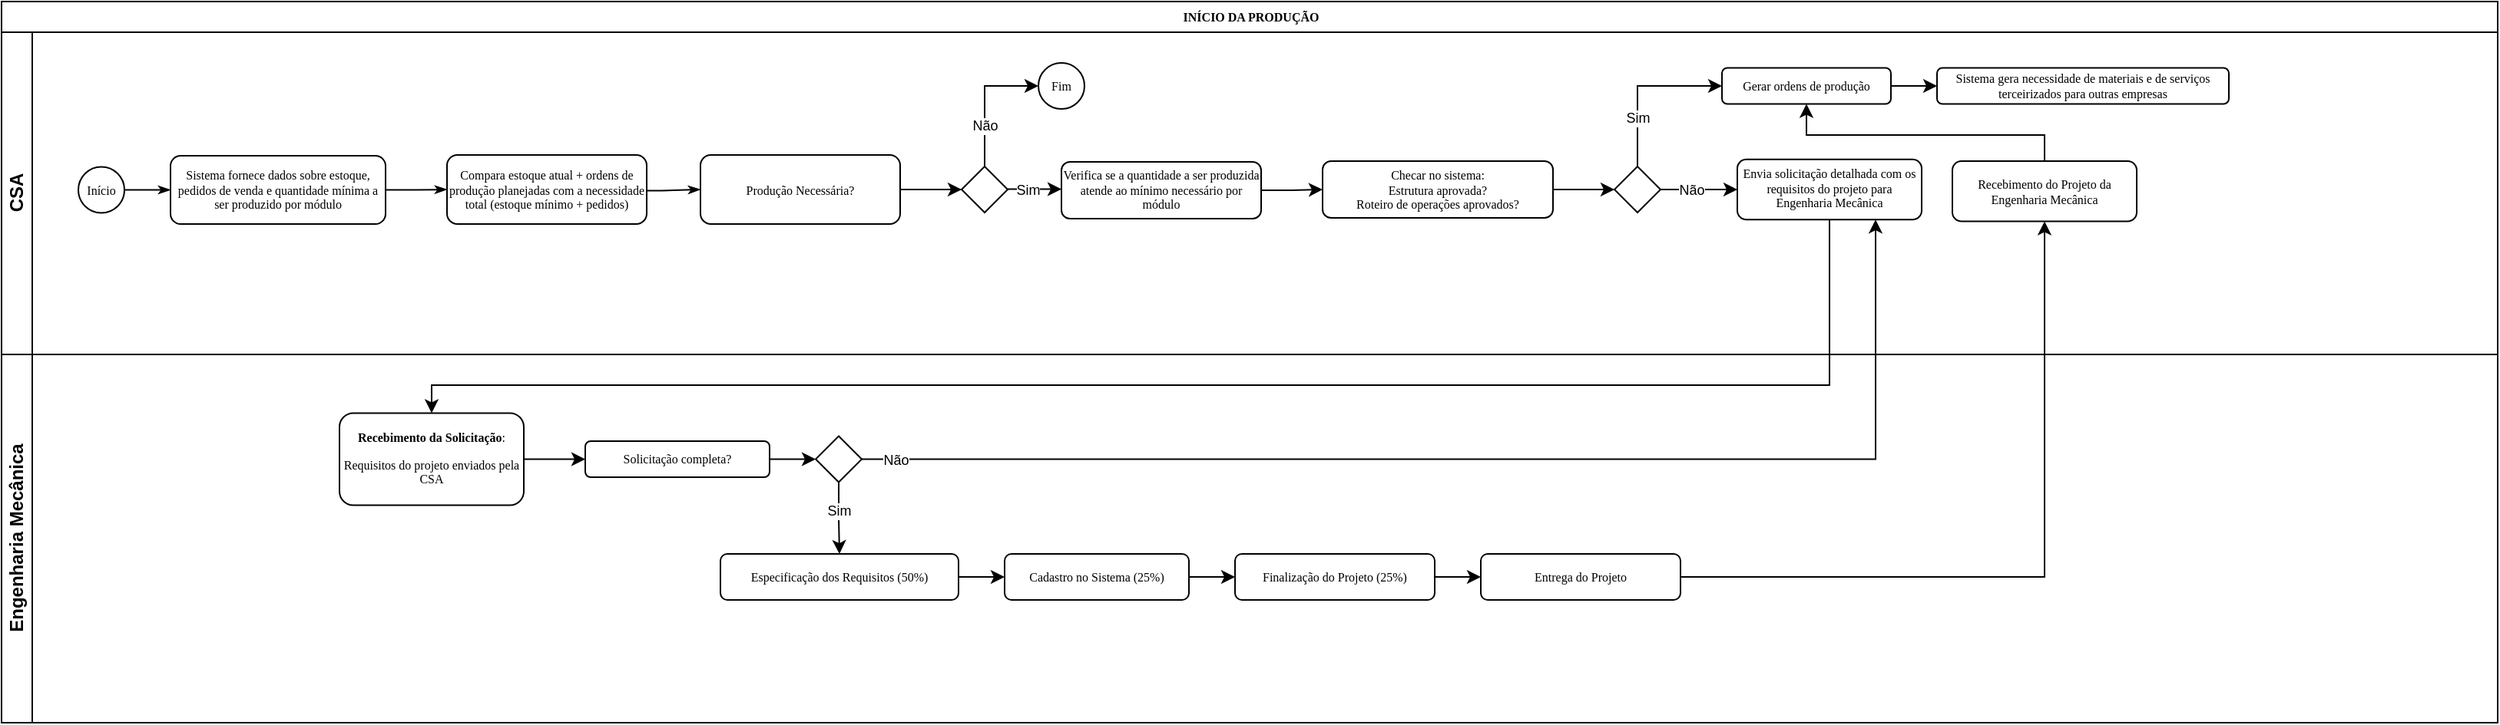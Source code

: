 <mxfile version="25.0.3">
  <diagram name="Page-1" id="c7488fd3-1785-93aa-aadb-54a6760d102a">
    <mxGraphModel dx="1240" dy="650" grid="1" gridSize="10" guides="1" tooltips="1" connect="1" arrows="1" fold="1" page="1" pageScale="1" pageWidth="1100" pageHeight="850" background="none" math="0" shadow="0">
      <root>
        <mxCell id="0" />
        <mxCell id="1" parent="0" />
        <mxCell id="2b4e8129b02d487f-1" value="INÍCIO DA PRODUÇÃO" style="swimlane;html=1;childLayout=stackLayout;horizontal=1;startSize=20;horizontalStack=0;rounded=0;shadow=0;labelBackgroundColor=none;strokeWidth=1;fontFamily=Verdana;fontSize=8;align=center;" parent="1" vertex="1">
          <mxGeometry x="30" y="30" width="1625" height="470" as="geometry" />
        </mxCell>
        <mxCell id="2b4e8129b02d487f-3" value="CSA" style="swimlane;html=1;startSize=20;horizontal=0;" parent="2b4e8129b02d487f-1" vertex="1">
          <mxGeometry y="20" width="1625" height="210" as="geometry" />
        </mxCell>
        <mxCell id="2b4e8129b02d487f-26" style="edgeStyle=orthogonalEdgeStyle;rounded=0;html=1;labelBackgroundColor=none;startArrow=none;startFill=0;startSize=5;endArrow=classicThin;endFill=1;endSize=5;jettySize=auto;orthogonalLoop=1;strokeWidth=1;fontFamily=Verdana;fontSize=8;exitX=0.987;exitY=0.418;exitDx=0;exitDy=0;exitPerimeter=0;entryX=0;entryY=0.5;entryDx=0;entryDy=0;" parent="2b4e8129b02d487f-3" source="2b4e8129b02d487f-12" target="HCitkY2xnXKGhHKzIr2a-8" edge="1">
          <mxGeometry relative="1" as="geometry">
            <Array as="points">
              <mxPoint x="369" y="99.25" />
              <mxPoint x="369" y="103.25" />
              <mxPoint x="430" y="103.25" />
            </Array>
          </mxGeometry>
        </mxCell>
        <mxCell id="2b4e8129b02d487f-12" value="Compara estoque atual + ordens de produção planejadas com a necessidade total (estoque mínimo + pedidos)" style="rounded=1;whiteSpace=wrap;html=1;shadow=0;labelBackgroundColor=none;strokeWidth=1;fontFamily=Verdana;fontSize=8;align=center;" parent="2b4e8129b02d487f-3" vertex="1">
          <mxGeometry x="290" y="80" width="130" height="45" as="geometry" />
        </mxCell>
        <mxCell id="HCitkY2xnXKGhHKzIr2a-11" style="edgeStyle=orthogonalEdgeStyle;rounded=0;orthogonalLoop=1;jettySize=auto;html=1;exitX=1;exitY=0.5;exitDx=0;exitDy=0;exitPerimeter=0;entryX=0;entryY=0.5;entryDx=0;entryDy=0;" edge="1" parent="2b4e8129b02d487f-3">
          <mxGeometry relative="1" as="geometry">
            <mxPoint x="655" y="102.25" as="sourcePoint" />
            <mxPoint x="690" y="102.75" as="targetPoint" />
          </mxGeometry>
        </mxCell>
        <mxCell id="HCitkY2xnXKGhHKzIr2a-26" value="Sim" style="edgeLabel;html=1;align=center;verticalAlign=middle;resizable=0;points=[];fontSize=9;" vertex="1" connectable="0" parent="HCitkY2xnXKGhHKzIr2a-11">
          <mxGeometry x="-0.518" y="-2" relative="1" as="geometry">
            <mxPoint x="4" y="-2" as="offset" />
          </mxGeometry>
        </mxCell>
        <mxCell id="HCitkY2xnXKGhHKzIr2a-13" style="edgeStyle=orthogonalEdgeStyle;rounded=0;orthogonalLoop=1;jettySize=auto;html=1;exitX=0.5;exitY=0;exitDx=0;exitDy=0;exitPerimeter=0;entryX=0;entryY=0.5;entryDx=0;entryDy=0;" edge="1" parent="2b4e8129b02d487f-3" source="2b4e8129b02d487f-13" target="HCitkY2xnXKGhHKzIr2a-12">
          <mxGeometry relative="1" as="geometry">
            <Array as="points">
              <mxPoint x="640" y="35" />
            </Array>
          </mxGeometry>
        </mxCell>
        <mxCell id="HCitkY2xnXKGhHKzIr2a-25" value="Não" style="edgeLabel;html=1;align=center;verticalAlign=middle;resizable=0;points=[];arcSize=8;fontSize=9;" vertex="1" connectable="0" parent="HCitkY2xnXKGhHKzIr2a-13">
          <mxGeometry x="-0.541" y="1" relative="1" as="geometry">
            <mxPoint x="1" y="-7" as="offset" />
          </mxGeometry>
        </mxCell>
        <mxCell id="2b4e8129b02d487f-13" value="" style="strokeWidth=1;html=1;shape=mxgraph.flowchart.decision;whiteSpace=wrap;rounded=1;shadow=0;labelBackgroundColor=none;fontFamily=Verdana;fontSize=8;align=center;" parent="2b4e8129b02d487f-3" vertex="1">
          <mxGeometry x="625" y="87.5" width="30" height="30" as="geometry" />
        </mxCell>
        <mxCell id="HCitkY2xnXKGhHKzIr2a-15" style="edgeStyle=orthogonalEdgeStyle;rounded=0;orthogonalLoop=1;jettySize=auto;html=1;exitX=1;exitY=0.5;exitDx=0;exitDy=0;entryX=0;entryY=0.5;entryDx=0;entryDy=0;" edge="1" parent="2b4e8129b02d487f-3" source="2b4e8129b02d487f-7" target="HCitkY2xnXKGhHKzIr2a-14">
          <mxGeometry relative="1" as="geometry" />
        </mxCell>
        <mxCell id="2b4e8129b02d487f-7" value="Verifica se a quantidade a ser produzida atende ao mínimo necessário por módulo" style="rounded=1;whiteSpace=wrap;html=1;shadow=0;labelBackgroundColor=none;strokeWidth=1;fontFamily=Verdana;fontSize=8;align=center;" parent="2b4e8129b02d487f-3" vertex="1">
          <mxGeometry x="690" y="84.5" width="130" height="37" as="geometry" />
        </mxCell>
        <mxCell id="2b4e8129b02d487f-6" value="Sistema fornece dados sobre estoque, pedidos de venda e quantidade mínima a ser produzido por módulo" style="rounded=1;whiteSpace=wrap;html=1;shadow=0;labelBackgroundColor=none;strokeWidth=1;fontFamily=Verdana;fontSize=8;align=center;" parent="2b4e8129b02d487f-3" vertex="1">
          <mxGeometry x="110" y="80.5" width="140" height="44.5" as="geometry" />
        </mxCell>
        <mxCell id="2b4e8129b02d487f-24" style="edgeStyle=orthogonalEdgeStyle;rounded=0;html=1;labelBackgroundColor=none;startArrow=none;startFill=0;startSize=5;endArrow=classicThin;endFill=1;endSize=5;jettySize=auto;orthogonalLoop=1;strokeWidth=1;fontFamily=Verdana;fontSize=8" parent="2b4e8129b02d487f-3" source="2b4e8129b02d487f-6" target="2b4e8129b02d487f-12" edge="1">
          <mxGeometry relative="1" as="geometry" />
        </mxCell>
        <mxCell id="2b4e8129b02d487f-5" value="Início" style="ellipse;whiteSpace=wrap;html=1;rounded=0;shadow=0;labelBackgroundColor=none;strokeWidth=1;fontFamily=Verdana;fontSize=8;align=center;" parent="2b4e8129b02d487f-3" vertex="1">
          <mxGeometry x="50" y="87.75" width="30" height="30" as="geometry" />
        </mxCell>
        <mxCell id="2b4e8129b02d487f-18" style="edgeStyle=orthogonalEdgeStyle;rounded=0;html=1;labelBackgroundColor=none;startArrow=none;startFill=0;startSize=5;endArrow=classicThin;endFill=1;endSize=5;jettySize=auto;orthogonalLoop=1;strokeWidth=1;fontFamily=Verdana;fontSize=8" parent="2b4e8129b02d487f-3" source="2b4e8129b02d487f-5" target="2b4e8129b02d487f-6" edge="1">
          <mxGeometry relative="1" as="geometry" />
        </mxCell>
        <mxCell id="HCitkY2xnXKGhHKzIr2a-8" value="Produção Necessária?" style="rounded=1;whiteSpace=wrap;html=1;shadow=0;labelBackgroundColor=none;strokeWidth=1;fontFamily=Verdana;fontSize=8;align=center;" vertex="1" parent="2b4e8129b02d487f-3">
          <mxGeometry x="455" y="80" width="130" height="45" as="geometry" />
        </mxCell>
        <mxCell id="HCitkY2xnXKGhHKzIr2a-9" style="edgeStyle=orthogonalEdgeStyle;rounded=0;orthogonalLoop=1;jettySize=auto;html=1;exitX=1;exitY=0.5;exitDx=0;exitDy=0;entryX=0;entryY=0.5;entryDx=0;entryDy=0;entryPerimeter=0;" edge="1" parent="2b4e8129b02d487f-3" source="HCitkY2xnXKGhHKzIr2a-8" target="2b4e8129b02d487f-13">
          <mxGeometry relative="1" as="geometry" />
        </mxCell>
        <mxCell id="HCitkY2xnXKGhHKzIr2a-12" value="Fim" style="ellipse;whiteSpace=wrap;html=1;rounded=0;shadow=0;labelBackgroundColor=none;strokeWidth=1;fontFamily=Verdana;fontSize=8;align=center;" vertex="1" parent="2b4e8129b02d487f-3">
          <mxGeometry x="675" y="20" width="30" height="30" as="geometry" />
        </mxCell>
        <mxCell id="HCitkY2xnXKGhHKzIr2a-14" value="Checar no sistema:&lt;br&gt;Estrutura aprovada?&lt;div&gt;Roteiro de operações aprovados?&lt;/div&gt;" style="rounded=1;whiteSpace=wrap;html=1;shadow=0;labelBackgroundColor=none;strokeWidth=1;fontFamily=Verdana;fontSize=8;align=center;" vertex="1" parent="2b4e8129b02d487f-3">
          <mxGeometry x="860" y="84" width="150" height="37" as="geometry" />
        </mxCell>
        <mxCell id="HCitkY2xnXKGhHKzIr2a-27" style="edgeStyle=orthogonalEdgeStyle;rounded=0;orthogonalLoop=1;jettySize=auto;html=1;exitX=1;exitY=0.5;exitDx=0;exitDy=0;exitPerimeter=0;entryX=0;entryY=0.5;entryDx=0;entryDy=0;" edge="1" parent="2b4e8129b02d487f-3" source="HCitkY2xnXKGhHKzIr2a-31" target="HCitkY2xnXKGhHKzIr2a-37">
          <mxGeometry relative="1" as="geometry">
            <mxPoint x="1090" y="102.25" as="sourcePoint" />
            <mxPoint x="1125" y="102.75" as="targetPoint" />
          </mxGeometry>
        </mxCell>
        <mxCell id="HCitkY2xnXKGhHKzIr2a-28" value="Não" style="edgeLabel;html=1;align=center;verticalAlign=middle;resizable=0;points=[];fontSize=9;" vertex="1" connectable="0" parent="HCitkY2xnXKGhHKzIr2a-27">
          <mxGeometry x="-0.518" y="-2" relative="1" as="geometry">
            <mxPoint x="8" y="-2" as="offset" />
          </mxGeometry>
        </mxCell>
        <mxCell id="HCitkY2xnXKGhHKzIr2a-29" style="edgeStyle=orthogonalEdgeStyle;rounded=0;orthogonalLoop=1;jettySize=auto;html=1;exitX=0.5;exitY=0;exitDx=0;exitDy=0;exitPerimeter=0;entryX=0;entryY=0.5;entryDx=0;entryDy=0;" edge="1" parent="2b4e8129b02d487f-3" source="HCitkY2xnXKGhHKzIr2a-31" target="HCitkY2xnXKGhHKzIr2a-36">
          <mxGeometry relative="1" as="geometry">
            <mxPoint x="1110" y="35" as="targetPoint" />
            <Array as="points">
              <mxPoint x="1065" y="35" />
            </Array>
          </mxGeometry>
        </mxCell>
        <mxCell id="HCitkY2xnXKGhHKzIr2a-30" value="Sim" style="edgeLabel;html=1;align=center;verticalAlign=middle;resizable=0;points=[];arcSize=8;fontSize=9;" vertex="1" connectable="0" parent="HCitkY2xnXKGhHKzIr2a-29">
          <mxGeometry x="-0.541" y="1" relative="1" as="geometry">
            <mxPoint x="1" y="-7" as="offset" />
          </mxGeometry>
        </mxCell>
        <mxCell id="HCitkY2xnXKGhHKzIr2a-31" value="" style="strokeWidth=1;html=1;shape=mxgraph.flowchart.decision;whiteSpace=wrap;rounded=1;shadow=0;labelBackgroundColor=none;fontFamily=Verdana;fontSize=8;align=center;" vertex="1" parent="2b4e8129b02d487f-3">
          <mxGeometry x="1050" y="87.5" width="30" height="30" as="geometry" />
        </mxCell>
        <mxCell id="HCitkY2xnXKGhHKzIr2a-34" style="edgeStyle=orthogonalEdgeStyle;rounded=0;orthogonalLoop=1;jettySize=auto;html=1;exitX=1;exitY=0.5;exitDx=0;exitDy=0;entryX=0;entryY=0.5;entryDx=0;entryDy=0;entryPerimeter=0;" edge="1" parent="2b4e8129b02d487f-3" source="HCitkY2xnXKGhHKzIr2a-14" target="HCitkY2xnXKGhHKzIr2a-31">
          <mxGeometry relative="1" as="geometry" />
        </mxCell>
        <mxCell id="HCitkY2xnXKGhHKzIr2a-41" style="edgeStyle=orthogonalEdgeStyle;rounded=0;orthogonalLoop=1;jettySize=auto;html=1;exitX=1;exitY=0.5;exitDx=0;exitDy=0;" edge="1" parent="2b4e8129b02d487f-3" source="HCitkY2xnXKGhHKzIr2a-36" target="HCitkY2xnXKGhHKzIr2a-40">
          <mxGeometry relative="1" as="geometry" />
        </mxCell>
        <mxCell id="HCitkY2xnXKGhHKzIr2a-36" value="Gerar ordens de produção" style="rounded=1;whiteSpace=wrap;html=1;shadow=0;labelBackgroundColor=none;strokeWidth=1;fontFamily=Verdana;fontSize=8;align=center;" vertex="1" parent="2b4e8129b02d487f-3">
          <mxGeometry x="1120" y="23.25" width="110" height="23.5" as="geometry" />
        </mxCell>
        <mxCell id="HCitkY2xnXKGhHKzIr2a-37" value="Envia solicitação detalhada com os requisitos do projeto para Engenharia Mecânica" style="rounded=1;whiteSpace=wrap;html=1;shadow=0;labelBackgroundColor=none;strokeWidth=1;fontFamily=Verdana;fontSize=8;align=center;" vertex="1" parent="2b4e8129b02d487f-3">
          <mxGeometry x="1130" y="82.87" width="120" height="39.25" as="geometry" />
        </mxCell>
        <mxCell id="HCitkY2xnXKGhHKzIr2a-42" style="edgeStyle=orthogonalEdgeStyle;rounded=0;orthogonalLoop=1;jettySize=auto;html=1;exitX=0.5;exitY=0;exitDx=0;exitDy=0;entryX=0.5;entryY=1;entryDx=0;entryDy=0;" edge="1" parent="2b4e8129b02d487f-3" source="HCitkY2xnXKGhHKzIr2a-39" target="HCitkY2xnXKGhHKzIr2a-36">
          <mxGeometry relative="1" as="geometry">
            <Array as="points">
              <mxPoint x="1330" y="67" />
              <mxPoint x="1175" y="67" />
            </Array>
          </mxGeometry>
        </mxCell>
        <mxCell id="HCitkY2xnXKGhHKzIr2a-39" value="Recebimento do Projeto da Engenharia Mecânica" style="rounded=1;whiteSpace=wrap;html=1;shadow=0;labelBackgroundColor=none;strokeWidth=1;fontFamily=Verdana;fontSize=8;align=center;" vertex="1" parent="2b4e8129b02d487f-3">
          <mxGeometry x="1270" y="84" width="120" height="39.25" as="geometry" />
        </mxCell>
        <mxCell id="HCitkY2xnXKGhHKzIr2a-40" value="Sistema gera necessidade de materiais e de serviços terceirizados para outras empresas" style="rounded=1;whiteSpace=wrap;html=1;shadow=0;labelBackgroundColor=none;strokeWidth=1;fontFamily=Verdana;fontSize=8;align=center;" vertex="1" parent="2b4e8129b02d487f-3">
          <mxGeometry x="1260" y="23.25" width="190" height="23.5" as="geometry" />
        </mxCell>
        <mxCell id="HCitkY2xnXKGhHKzIr2a-44" value="" style="edgeStyle=orthogonalEdgeStyle;rounded=0;orthogonalLoop=1;jettySize=auto;html=1;" edge="1" parent="2b4e8129b02d487f-1" source="HCitkY2xnXKGhHKzIr2a-37" target="HCitkY2xnXKGhHKzIr2a-43">
          <mxGeometry relative="1" as="geometry">
            <Array as="points">
              <mxPoint x="1190" y="250" />
              <mxPoint x="280" y="250" />
            </Array>
          </mxGeometry>
        </mxCell>
        <mxCell id="HCitkY2xnXKGhHKzIr2a-55" value="" style="edgeStyle=orthogonalEdgeStyle;rounded=0;orthogonalLoop=1;jettySize=auto;html=1;entryX=0.75;entryY=1;entryDx=0;entryDy=0;" edge="1" parent="2b4e8129b02d487f-1" source="HCitkY2xnXKGhHKzIr2a-51" target="HCitkY2xnXKGhHKzIr2a-37">
          <mxGeometry relative="1" as="geometry">
            <mxPoint x="595" y="448.3" as="targetPoint" />
            <Array as="points">
              <mxPoint x="1220" y="298" />
            </Array>
          </mxGeometry>
        </mxCell>
        <mxCell id="HCitkY2xnXKGhHKzIr2a-57" value="Não" style="edgeLabel;html=1;align=center;verticalAlign=middle;resizable=0;points=[];fontSize=9;" vertex="1" connectable="0" parent="HCitkY2xnXKGhHKzIr2a-55">
          <mxGeometry x="-0.963" y="-3" relative="1" as="geometry">
            <mxPoint x="7" y="-3" as="offset" />
          </mxGeometry>
        </mxCell>
        <mxCell id="2b4e8129b02d487f-4" value="Engenharia Mecânica" style="swimlane;html=1;startSize=20;horizontal=0;" parent="2b4e8129b02d487f-1" vertex="1">
          <mxGeometry y="230" width="1625" height="240" as="geometry" />
        </mxCell>
        <mxCell id="HCitkY2xnXKGhHKzIr2a-48" value="" style="edgeStyle=orthogonalEdgeStyle;rounded=0;orthogonalLoop=1;jettySize=auto;html=1;" edge="1" parent="2b4e8129b02d487f-4" source="HCitkY2xnXKGhHKzIr2a-43" target="HCitkY2xnXKGhHKzIr2a-47">
          <mxGeometry relative="1" as="geometry" />
        </mxCell>
        <mxCell id="HCitkY2xnXKGhHKzIr2a-43" value="&lt;p&gt;&lt;strong&gt;Recebimento da Solicitação&lt;/strong&gt;:&lt;/p&gt;&lt;p&gt;Requisitos do projet&lt;span style=&quot;background-color: initial;&quot;&gt;o enviados pela CSA&lt;/span&gt;&lt;/p&gt;" style="whiteSpace=wrap;html=1;fontSize=8;fontFamily=Verdana;rounded=1;shadow=0;labelBackgroundColor=none;strokeWidth=1;" vertex="1" parent="2b4e8129b02d487f-4">
          <mxGeometry x="220" y="38.25" width="120" height="60" as="geometry" />
        </mxCell>
        <mxCell id="HCitkY2xnXKGhHKzIr2a-47" value="Solicitação completa?" style="whiteSpace=wrap;html=1;fontSize=8;fontFamily=Verdana;rounded=1;shadow=0;labelBackgroundColor=none;strokeWidth=1;" vertex="1" parent="2b4e8129b02d487f-4">
          <mxGeometry x="380" y="56.5" width="120" height="23.5" as="geometry" />
        </mxCell>
        <mxCell id="HCitkY2xnXKGhHKzIr2a-53" value="" style="edgeStyle=orthogonalEdgeStyle;rounded=0;orthogonalLoop=1;jettySize=auto;html=1;entryX=0.5;entryY=0;entryDx=0;entryDy=0;" edge="1" parent="2b4e8129b02d487f-4" source="HCitkY2xnXKGhHKzIr2a-51" target="HCitkY2xnXKGhHKzIr2a-52">
          <mxGeometry relative="1" as="geometry" />
        </mxCell>
        <mxCell id="HCitkY2xnXKGhHKzIr2a-56" value="Sim" style="edgeLabel;html=1;align=center;verticalAlign=middle;resizable=0;points=[];fontSize=9;" vertex="1" connectable="0" parent="HCitkY2xnXKGhHKzIr2a-53">
          <mxGeometry x="-0.464" relative="1" as="geometry">
            <mxPoint y="6" as="offset" />
          </mxGeometry>
        </mxCell>
        <mxCell id="HCitkY2xnXKGhHKzIr2a-51" value="" style="strokeWidth=1;html=1;shape=mxgraph.flowchart.decision;whiteSpace=wrap;rounded=1;shadow=0;labelBackgroundColor=none;fontFamily=Verdana;fontSize=8;align=center;" vertex="1" parent="2b4e8129b02d487f-4">
          <mxGeometry x="530" y="53.255" width="30" height="30" as="geometry" />
        </mxCell>
        <mxCell id="HCitkY2xnXKGhHKzIr2a-64" style="edgeStyle=orthogonalEdgeStyle;rounded=0;orthogonalLoop=1;jettySize=auto;html=1;exitX=1;exitY=0.5;exitDx=0;exitDy=0;entryX=0;entryY=0.5;entryDx=0;entryDy=0;" edge="1" parent="2b4e8129b02d487f-4" source="HCitkY2xnXKGhHKzIr2a-52" target="HCitkY2xnXKGhHKzIr2a-61">
          <mxGeometry relative="1" as="geometry" />
        </mxCell>
        <mxCell id="HCitkY2xnXKGhHKzIr2a-52" value="Especificação dos Requisitos (50%)" style="whiteSpace=wrap;html=1;fontSize=8;fontFamily=Verdana;strokeWidth=1;rounded=1;shadow=0;labelBackgroundColor=none;" vertex="1" parent="2b4e8129b02d487f-4">
          <mxGeometry x="468" y="130" width="155" height="30" as="geometry" />
        </mxCell>
        <mxCell id="HCitkY2xnXKGhHKzIr2a-58" style="edgeStyle=orthogonalEdgeStyle;rounded=0;orthogonalLoop=1;jettySize=auto;html=1;exitX=1;exitY=0.5;exitDx=0;exitDy=0;entryX=0;entryY=0.5;entryDx=0;entryDy=0;entryPerimeter=0;" edge="1" parent="2b4e8129b02d487f-4" source="HCitkY2xnXKGhHKzIr2a-47" target="HCitkY2xnXKGhHKzIr2a-51">
          <mxGeometry relative="1" as="geometry" />
        </mxCell>
        <mxCell id="HCitkY2xnXKGhHKzIr2a-65" style="edgeStyle=orthogonalEdgeStyle;rounded=0;orthogonalLoop=1;jettySize=auto;html=1;exitX=1;exitY=0.5;exitDx=0;exitDy=0;entryX=0;entryY=0.5;entryDx=0;entryDy=0;" edge="1" parent="2b4e8129b02d487f-4" source="HCitkY2xnXKGhHKzIr2a-61" target="HCitkY2xnXKGhHKzIr2a-62">
          <mxGeometry relative="1" as="geometry" />
        </mxCell>
        <mxCell id="HCitkY2xnXKGhHKzIr2a-61" value="Cadastro no Sistema (25%)" style="whiteSpace=wrap;html=1;fontSize=8;fontFamily=Verdana;strokeWidth=1;rounded=1;shadow=0;labelBackgroundColor=none;" vertex="1" parent="2b4e8129b02d487f-4">
          <mxGeometry x="653" y="130" width="120" height="30" as="geometry" />
        </mxCell>
        <mxCell id="HCitkY2xnXKGhHKzIr2a-66" style="edgeStyle=orthogonalEdgeStyle;rounded=0;orthogonalLoop=1;jettySize=auto;html=1;exitX=1;exitY=0.5;exitDx=0;exitDy=0;entryX=0;entryY=0.5;entryDx=0;entryDy=0;" edge="1" parent="2b4e8129b02d487f-4" source="HCitkY2xnXKGhHKzIr2a-62" target="HCitkY2xnXKGhHKzIr2a-63">
          <mxGeometry relative="1" as="geometry" />
        </mxCell>
        <mxCell id="HCitkY2xnXKGhHKzIr2a-62" value="Finalização do Projeto (25%)" style="whiteSpace=wrap;html=1;fontSize=8;fontFamily=Verdana;strokeWidth=1;rounded=1;shadow=0;labelBackgroundColor=none;" vertex="1" parent="2b4e8129b02d487f-4">
          <mxGeometry x="803" y="130" width="130" height="30" as="geometry" />
        </mxCell>
        <mxCell id="HCitkY2xnXKGhHKzIr2a-63" value="&lt;p&gt;Entrega do Projeto&lt;/p&gt;" style="whiteSpace=wrap;html=1;fontSize=8;fontFamily=Verdana;strokeWidth=1;rounded=1;shadow=0;labelBackgroundColor=none;" vertex="1" parent="2b4e8129b02d487f-4">
          <mxGeometry x="963" y="130" width="130" height="30" as="geometry" />
        </mxCell>
        <mxCell id="HCitkY2xnXKGhHKzIr2a-67" style="edgeStyle=orthogonalEdgeStyle;rounded=0;orthogonalLoop=1;jettySize=auto;html=1;exitX=1;exitY=0.5;exitDx=0;exitDy=0;entryX=0.5;entryY=1;entryDx=0;entryDy=0;" edge="1" parent="2b4e8129b02d487f-1" source="HCitkY2xnXKGhHKzIr2a-63" target="HCitkY2xnXKGhHKzIr2a-39">
          <mxGeometry relative="1" as="geometry" />
        </mxCell>
      </root>
    </mxGraphModel>
  </diagram>
</mxfile>
